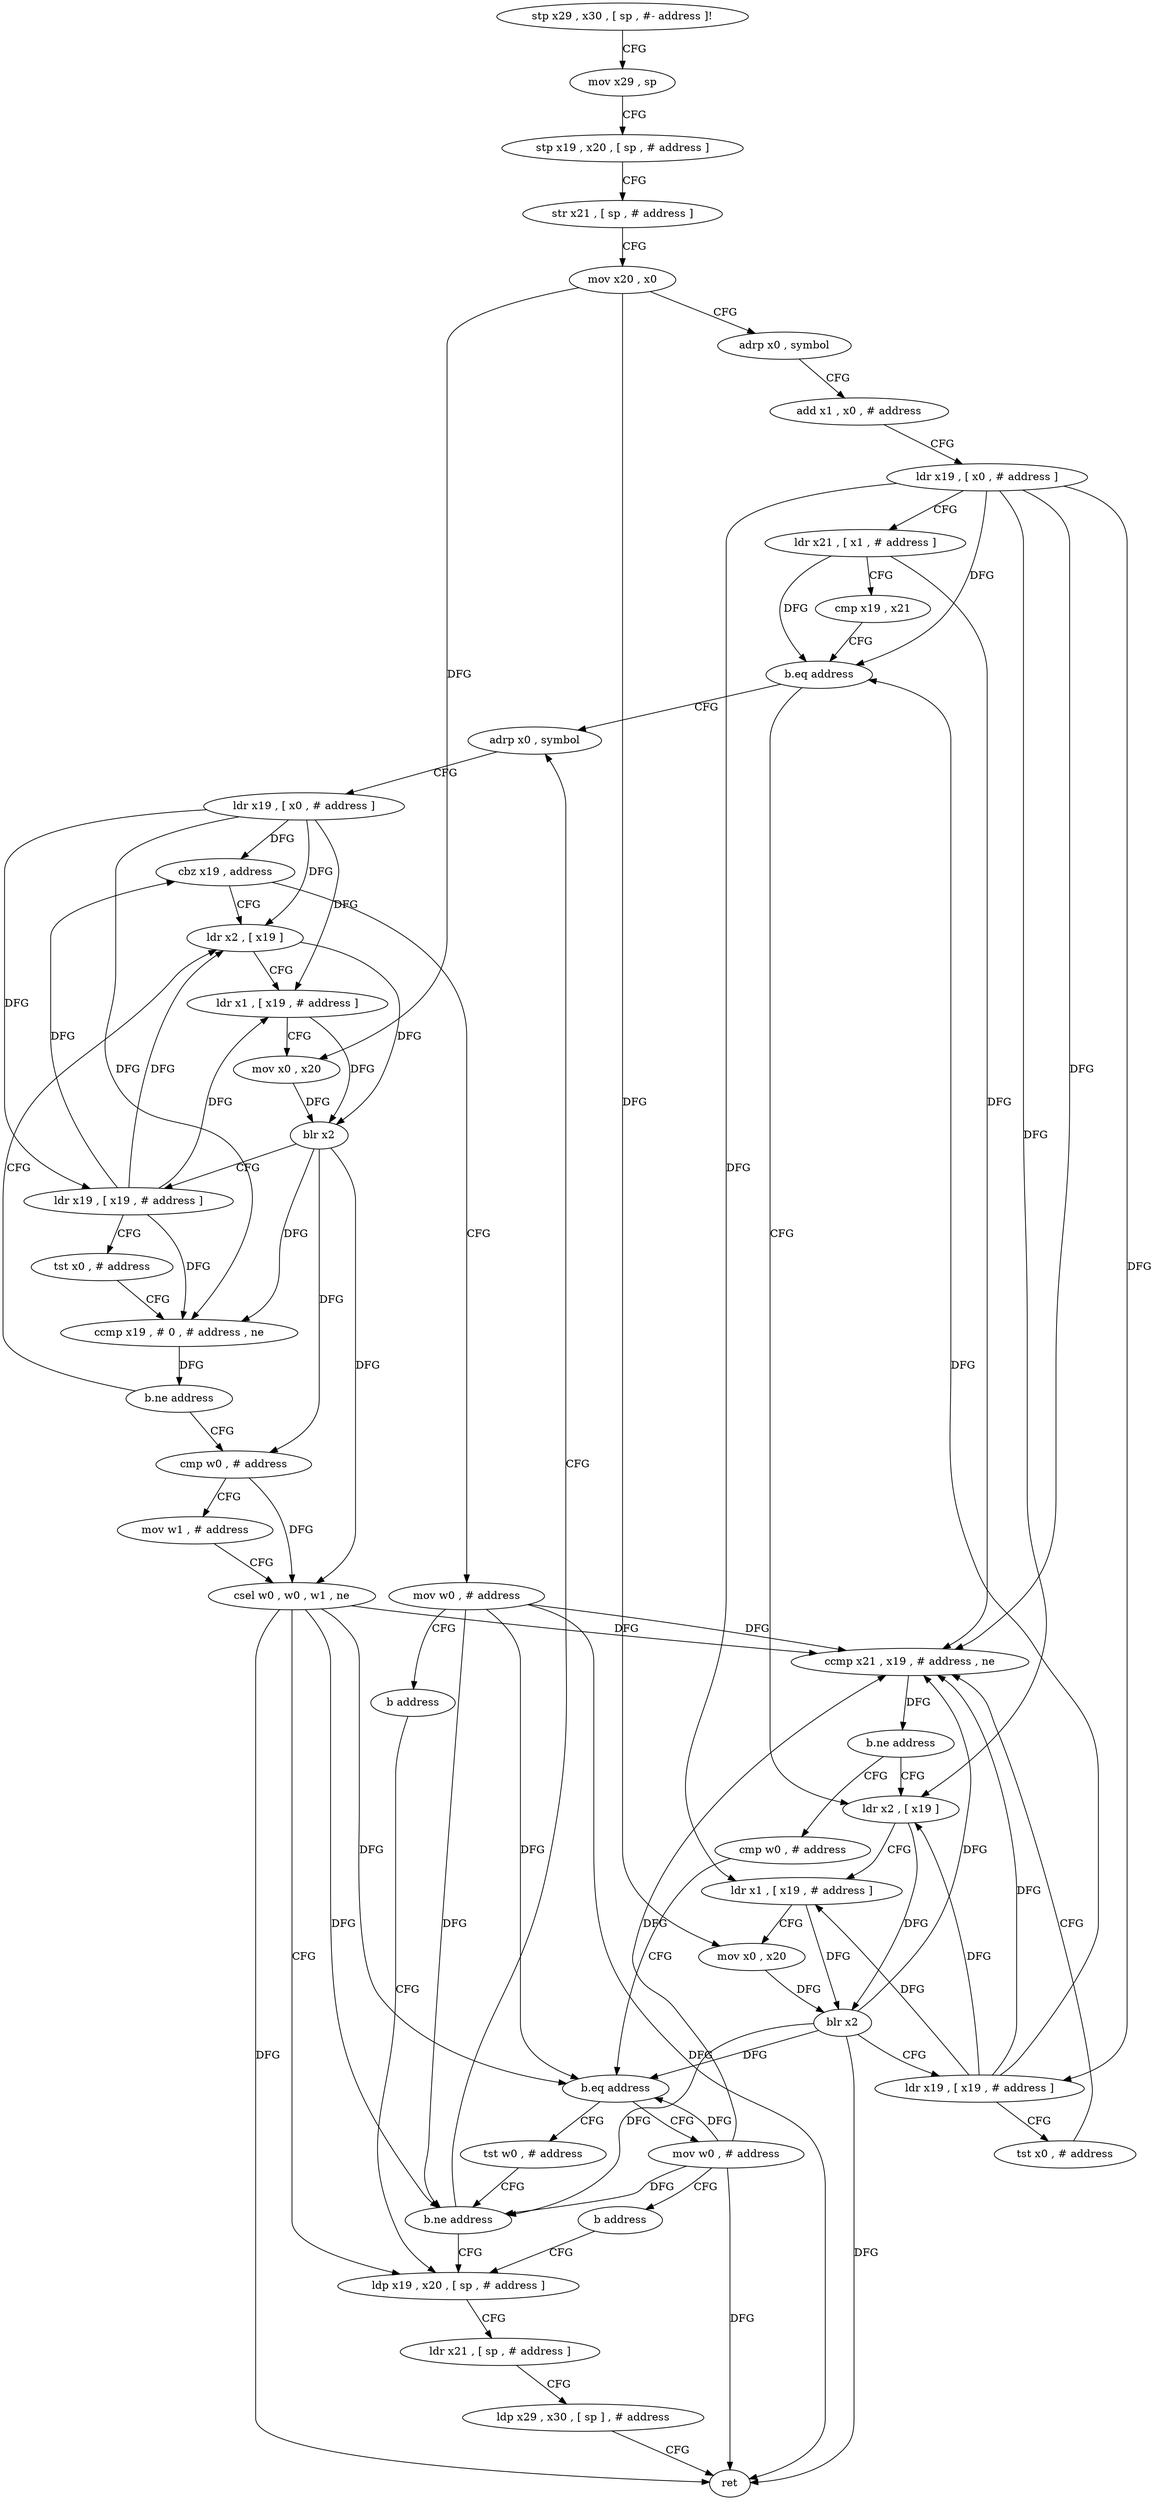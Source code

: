 digraph "func" {
"4204904" [label = "stp x29 , x30 , [ sp , #- address ]!" ]
"4204908" [label = "mov x29 , sp" ]
"4204912" [label = "stp x19 , x20 , [ sp , # address ]" ]
"4204916" [label = "str x21 , [ sp , # address ]" ]
"4204920" [label = "mov x20 , x0" ]
"4204924" [label = "adrp x0 , symbol" ]
"4204928" [label = "add x1 , x0 , # address" ]
"4204932" [label = "ldr x19 , [ x0 , # address ]" ]
"4204936" [label = "ldr x21 , [ x1 , # address ]" ]
"4204940" [label = "cmp x19 , x21" ]
"4204944" [label = "b.eq address" ]
"4204996" [label = "adrp x0 , symbol" ]
"4204948" [label = "ldr x2 , [ x19 ]" ]
"4205000" [label = "ldr x19 , [ x0 , # address ]" ]
"4205004" [label = "cbz x19 , address" ]
"4205076" [label = "mov w0 , # address" ]
"4205008" [label = "ldr x2 , [ x19 ]" ]
"4204952" [label = "ldr x1 , [ x19 , # address ]" ]
"4204956" [label = "mov x0 , x20" ]
"4204960" [label = "blr x2" ]
"4204964" [label = "ldr x19 , [ x19 , # address ]" ]
"4204968" [label = "tst x0 , # address" ]
"4204972" [label = "ccmp x21 , x19 , # address , ne" ]
"4204976" [label = "b.ne address" ]
"4204980" [label = "cmp w0 , # address" ]
"4205080" [label = "b address" ]
"4205052" [label = "ldp x19 , x20 , [ sp , # address ]" ]
"4205012" [label = "ldr x1 , [ x19 , # address ]" ]
"4205016" [label = "mov x0 , x20" ]
"4205020" [label = "blr x2" ]
"4205024" [label = "ldr x19 , [ x19 , # address ]" ]
"4205028" [label = "tst x0 , # address" ]
"4205032" [label = "ccmp x19 , # 0 , # address , ne" ]
"4205036" [label = "b.ne address" ]
"4205040" [label = "cmp w0 , # address" ]
"4204984" [label = "b.eq address" ]
"4205068" [label = "mov w0 , # address" ]
"4204988" [label = "tst w0 , # address" ]
"4205056" [label = "ldr x21 , [ sp , # address ]" ]
"4205060" [label = "ldp x29 , x30 , [ sp ] , # address" ]
"4205064" [label = "ret" ]
"4205044" [label = "mov w1 , # address" ]
"4205048" [label = "csel w0 , w0 , w1 , ne" ]
"4205072" [label = "b address" ]
"4204992" [label = "b.ne address" ]
"4204904" -> "4204908" [ label = "CFG" ]
"4204908" -> "4204912" [ label = "CFG" ]
"4204912" -> "4204916" [ label = "CFG" ]
"4204916" -> "4204920" [ label = "CFG" ]
"4204920" -> "4204924" [ label = "CFG" ]
"4204920" -> "4204956" [ label = "DFG" ]
"4204920" -> "4205016" [ label = "DFG" ]
"4204924" -> "4204928" [ label = "CFG" ]
"4204928" -> "4204932" [ label = "CFG" ]
"4204932" -> "4204936" [ label = "CFG" ]
"4204932" -> "4204944" [ label = "DFG" ]
"4204932" -> "4204948" [ label = "DFG" ]
"4204932" -> "4204952" [ label = "DFG" ]
"4204932" -> "4204964" [ label = "DFG" ]
"4204932" -> "4204972" [ label = "DFG" ]
"4204936" -> "4204940" [ label = "CFG" ]
"4204936" -> "4204944" [ label = "DFG" ]
"4204936" -> "4204972" [ label = "DFG" ]
"4204940" -> "4204944" [ label = "CFG" ]
"4204944" -> "4204996" [ label = "CFG" ]
"4204944" -> "4204948" [ label = "CFG" ]
"4204996" -> "4205000" [ label = "CFG" ]
"4204948" -> "4204952" [ label = "CFG" ]
"4204948" -> "4204960" [ label = "DFG" ]
"4205000" -> "4205004" [ label = "DFG" ]
"4205000" -> "4205008" [ label = "DFG" ]
"4205000" -> "4205012" [ label = "DFG" ]
"4205000" -> "4205024" [ label = "DFG" ]
"4205000" -> "4205032" [ label = "DFG" ]
"4205004" -> "4205076" [ label = "CFG" ]
"4205004" -> "4205008" [ label = "CFG" ]
"4205076" -> "4205080" [ label = "CFG" ]
"4205076" -> "4204972" [ label = "DFG" ]
"4205076" -> "4205064" [ label = "DFG" ]
"4205076" -> "4204984" [ label = "DFG" ]
"4205076" -> "4204992" [ label = "DFG" ]
"4205008" -> "4205012" [ label = "CFG" ]
"4205008" -> "4205020" [ label = "DFG" ]
"4204952" -> "4204956" [ label = "CFG" ]
"4204952" -> "4204960" [ label = "DFG" ]
"4204956" -> "4204960" [ label = "DFG" ]
"4204960" -> "4204964" [ label = "CFG" ]
"4204960" -> "4204972" [ label = "DFG" ]
"4204960" -> "4205064" [ label = "DFG" ]
"4204960" -> "4204984" [ label = "DFG" ]
"4204960" -> "4204992" [ label = "DFG" ]
"4204964" -> "4204968" [ label = "CFG" ]
"4204964" -> "4204948" [ label = "DFG" ]
"4204964" -> "4204952" [ label = "DFG" ]
"4204964" -> "4204944" [ label = "DFG" ]
"4204964" -> "4204972" [ label = "DFG" ]
"4204968" -> "4204972" [ label = "CFG" ]
"4204972" -> "4204976" [ label = "DFG" ]
"4204976" -> "4204948" [ label = "CFG" ]
"4204976" -> "4204980" [ label = "CFG" ]
"4204980" -> "4204984" [ label = "CFG" ]
"4205080" -> "4205052" [ label = "CFG" ]
"4205052" -> "4205056" [ label = "CFG" ]
"4205012" -> "4205016" [ label = "CFG" ]
"4205012" -> "4205020" [ label = "DFG" ]
"4205016" -> "4205020" [ label = "DFG" ]
"4205020" -> "4205024" [ label = "CFG" ]
"4205020" -> "4205032" [ label = "DFG" ]
"4205020" -> "4205040" [ label = "DFG" ]
"4205020" -> "4205048" [ label = "DFG" ]
"4205024" -> "4205028" [ label = "CFG" ]
"4205024" -> "4205004" [ label = "DFG" ]
"4205024" -> "4205008" [ label = "DFG" ]
"4205024" -> "4205012" [ label = "DFG" ]
"4205024" -> "4205032" [ label = "DFG" ]
"4205028" -> "4205032" [ label = "CFG" ]
"4205032" -> "4205036" [ label = "DFG" ]
"4205036" -> "4205008" [ label = "CFG" ]
"4205036" -> "4205040" [ label = "CFG" ]
"4205040" -> "4205044" [ label = "CFG" ]
"4205040" -> "4205048" [ label = "DFG" ]
"4204984" -> "4205068" [ label = "CFG" ]
"4204984" -> "4204988" [ label = "CFG" ]
"4205068" -> "4205072" [ label = "CFG" ]
"4205068" -> "4204972" [ label = "DFG" ]
"4205068" -> "4204984" [ label = "DFG" ]
"4205068" -> "4205064" [ label = "DFG" ]
"4205068" -> "4204992" [ label = "DFG" ]
"4204988" -> "4204992" [ label = "CFG" ]
"4205056" -> "4205060" [ label = "CFG" ]
"4205060" -> "4205064" [ label = "CFG" ]
"4205044" -> "4205048" [ label = "CFG" ]
"4205048" -> "4205052" [ label = "CFG" ]
"4205048" -> "4204972" [ label = "DFG" ]
"4205048" -> "4204984" [ label = "DFG" ]
"4205048" -> "4204992" [ label = "DFG" ]
"4205048" -> "4205064" [ label = "DFG" ]
"4205072" -> "4205052" [ label = "CFG" ]
"4204992" -> "4205052" [ label = "CFG" ]
"4204992" -> "4204996" [ label = "CFG" ]
}
